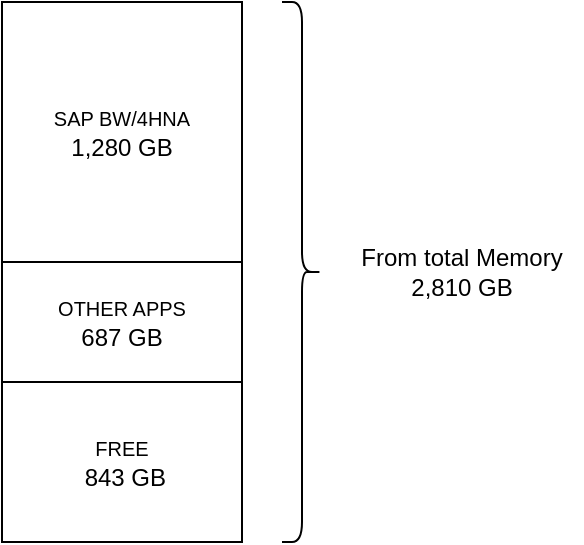 <mxfile version="26.1.2">
  <diagram name="Page-1" id="o_Feg0BZmqmMzv8byrGO">
    <mxGraphModel dx="1050" dy="557" grid="1" gridSize="10" guides="1" tooltips="1" connect="1" arrows="1" fold="1" page="1" pageScale="1" pageWidth="850" pageHeight="1100" math="0" shadow="0">
      <root>
        <mxCell id="0" />
        <mxCell id="1" parent="0" />
        <mxCell id="wROavDWAd80qAmrztBFB-7" value="" style="group" vertex="1" connectable="0" parent="1">
          <mxGeometry x="80" y="120" width="290" height="270" as="geometry" />
        </mxCell>
        <mxCell id="wROavDWAd80qAmrztBFB-4" value="" style="group" vertex="1" connectable="0" parent="wROavDWAd80qAmrztBFB-7">
          <mxGeometry width="120" height="270" as="geometry" />
        </mxCell>
        <mxCell id="wROavDWAd80qAmrztBFB-1" value="&lt;font style=&quot;font-size: 10px;&quot;&gt;SAP BW/4HNA&lt;/font&gt;&lt;br&gt;&lt;div&gt;1,280 GB&lt;/div&gt;" style="rounded=0;whiteSpace=wrap;html=1;" vertex="1" parent="wROavDWAd80qAmrztBFB-4">
          <mxGeometry width="120" height="130" as="geometry" />
        </mxCell>
        <mxCell id="wROavDWAd80qAmrztBFB-2" value="&lt;font style=&quot;font-size: 10px;&quot;&gt;OTHER APPS&lt;/font&gt;&lt;br&gt;&lt;div&gt;687 GB&lt;/div&gt;" style="rounded=0;whiteSpace=wrap;html=1;" vertex="1" parent="wROavDWAd80qAmrztBFB-4">
          <mxGeometry y="130" width="120" height="60" as="geometry" />
        </mxCell>
        <mxCell id="wROavDWAd80qAmrztBFB-3" value="&lt;font style=&quot;font-size: 10px;&quot;&gt;FREE&lt;/font&gt;&lt;div&gt;&amp;nbsp;&lt;font&gt;843 GB&lt;/font&gt;&lt;/div&gt;" style="rounded=0;whiteSpace=wrap;html=1;" vertex="1" parent="wROavDWAd80qAmrztBFB-4">
          <mxGeometry y="190" width="120" height="80" as="geometry" />
        </mxCell>
        <mxCell id="wROavDWAd80qAmrztBFB-5" value="" style="shape=curlyBracket;whiteSpace=wrap;html=1;rounded=1;flipH=1;labelPosition=right;verticalLabelPosition=middle;align=left;verticalAlign=middle;" vertex="1" parent="wROavDWAd80qAmrztBFB-7">
          <mxGeometry x="140" width="20" height="270" as="geometry" />
        </mxCell>
        <mxCell id="wROavDWAd80qAmrztBFB-6" value="From total Memory &lt;span style=&quot;background-color: transparent; color: light-dark(rgb(0, 0, 0), rgb(255, 255, 255));&quot;&gt;2,810 GB&lt;/span&gt;" style="text;html=1;align=center;verticalAlign=middle;whiteSpace=wrap;rounded=0;" vertex="1" parent="wROavDWAd80qAmrztBFB-7">
          <mxGeometry x="170" y="100" width="120" height="70" as="geometry" />
        </mxCell>
      </root>
    </mxGraphModel>
  </diagram>
</mxfile>
